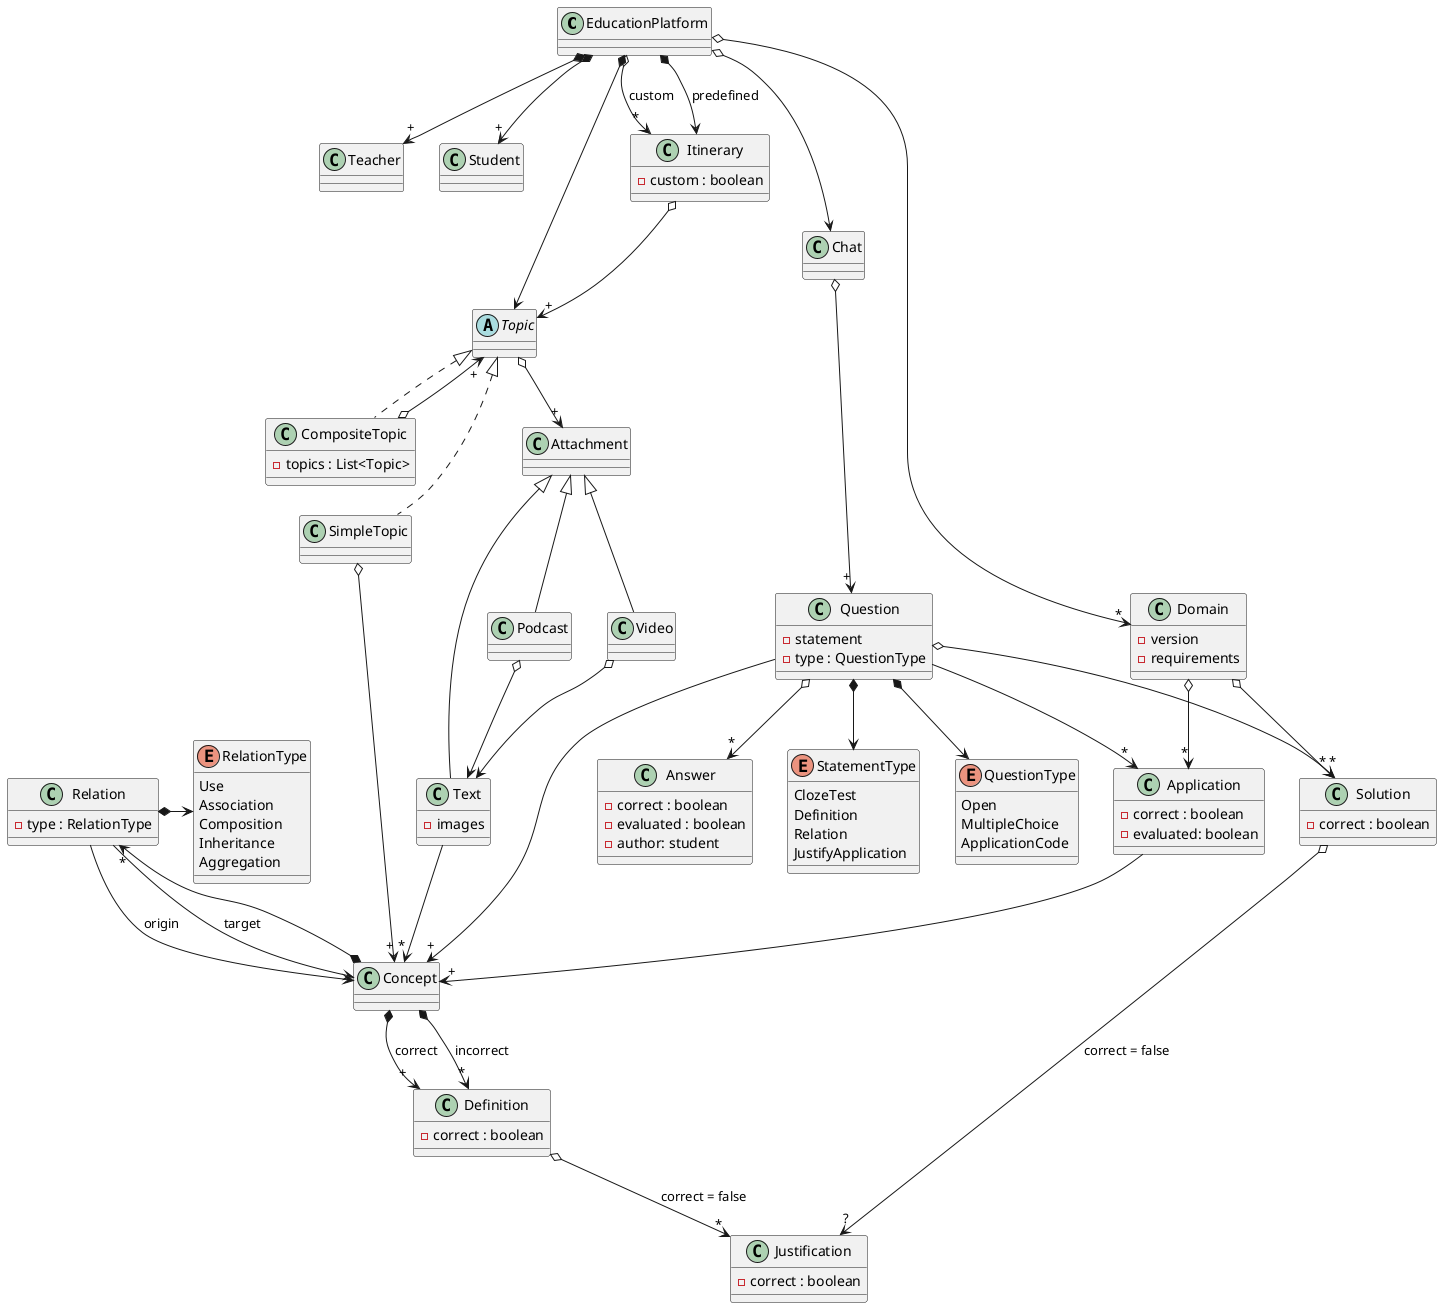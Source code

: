 @startuml EducationPlatformDomain

class EducationPlatform {
}
EducationPlatform *--> "+" Teacher
EducationPlatform *--> "+" Student
EducationPlatform *--> Topic
EducationPlatform *--> Itinerary : predefined
EducationPlatform o--> "*" Itinerary : custom
EducationPlatform o--> Chat
EducationPlatform o--> "*" Domain

class Itinerary {
    - custom : boolean
}
Itinerary o--> "+" Topic

abstract Topic{
}
Topic <|.. CompositeTopic
Topic <|.. SimpleTopic
Topic o--> "+" Attachment

class SimpleTopic{
}
SimpleTopic o--> "+" Concept

class CompositeTopic{
    - topics : List<Topic> 
}
CompositeTopic o--> "+" Topic

class Attachment {
}
Attachment <|-- Podcast
Attachment <|-- Video
Attachment <|-- Text
Podcast o--> Text
Video o--> Text

class Text {
    - images
}
Text -->"*" Concept

class Domain {
    - version
    - requirements
}
Domain o-->"*" Application
Domain o--> "*" Solution

class Application {
    - correct : boolean
    - evaluated: boolean
}
Application -->"+" Concept

class Chat {
}
Chat o--> "+" Question

class Question {
    - statement
    - type : QuestionType
}
Question -->"+" Concept
Question -->"*" Application
Question o-->"*" Answer
Question *--> StatementType
Question o--> "*" Solution
Question *--> QuestionType

enum QuestionType {
    Open
    MultipleChoice
    ApplicationCode
}
enum StatementType {
    ClozeTest
    Definition
    Relation
    JustifyApplication
}

class Concept {
}
Concept *--> "+" Definition : correct
Concept *--> "*" Definition : incorrect
Concept *--> "*" Relation

class Definition {
    - correct : boolean
}
Definition o-->"*" Justification :correct = false

class Justification {
    - correct : boolean
}

class Relation {
    - type : RelationType
}
Relation --> Concept : origin
Relation --> Concept : target
Relation *-right-> RelationType

enum RelationType {
    Use
    Association
    Composition
    Inheritance
    Aggregation
}

class Solution{
    - correct : boolean
}
Solution o--> "?" Justification : correct = false

class Answer {
    - correct : boolean
    - evaluated : boolean
    - author: student
}

@enduml